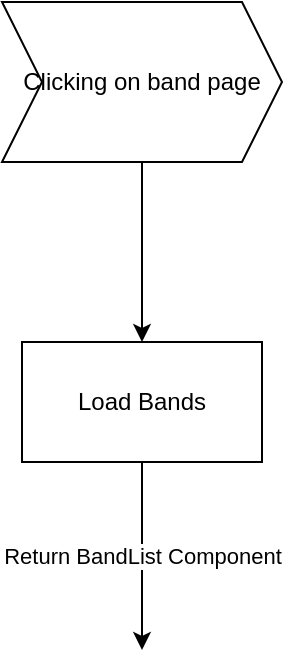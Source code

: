 <mxfile>
    <diagram id="ElinG51c0RFvIqW9ablb" name="Page-1">
        <mxGraphModel dx="509" dy="499" grid="1" gridSize="10" guides="1" tooltips="1" connect="1" arrows="1" fold="1" page="1" pageScale="1" pageWidth="1169" pageHeight="827" math="0" shadow="0">
            <root>
                <mxCell id="0"/>
                <mxCell id="1" parent="0"/>
                <mxCell id="4" style="edgeStyle=none;html=1;entryX=0.5;entryY=0;entryDx=0;entryDy=0;" edge="1" parent="1" source="2" target="3">
                    <mxGeometry relative="1" as="geometry"/>
                </mxCell>
                <mxCell id="2" value="Clicking on band page" style="shape=step;perimeter=stepPerimeter;whiteSpace=wrap;html=1;fixedSize=1;" vertex="1" parent="1">
                    <mxGeometry x="30" y="30" width="140" height="80" as="geometry"/>
                </mxCell>
                <mxCell id="6" value="Return BandList Component" style="edgeStyle=none;html=1;entryX=0.5;entryY=0;entryDx=0;entryDy=0;" edge="1" parent="1" source="3">
                    <mxGeometry relative="1" as="geometry">
                        <mxPoint x="100" y="354" as="targetPoint"/>
                        <Array as="points">
                            <mxPoint x="100" y="310"/>
                        </Array>
                    </mxGeometry>
                </mxCell>
                <mxCell id="3" value="Load Bands" style="rounded=0;whiteSpace=wrap;html=1;" vertex="1" parent="1">
                    <mxGeometry x="40" y="200" width="120" height="60" as="geometry"/>
                </mxCell>
            </root>
        </mxGraphModel>
    </diagram>
</mxfile>